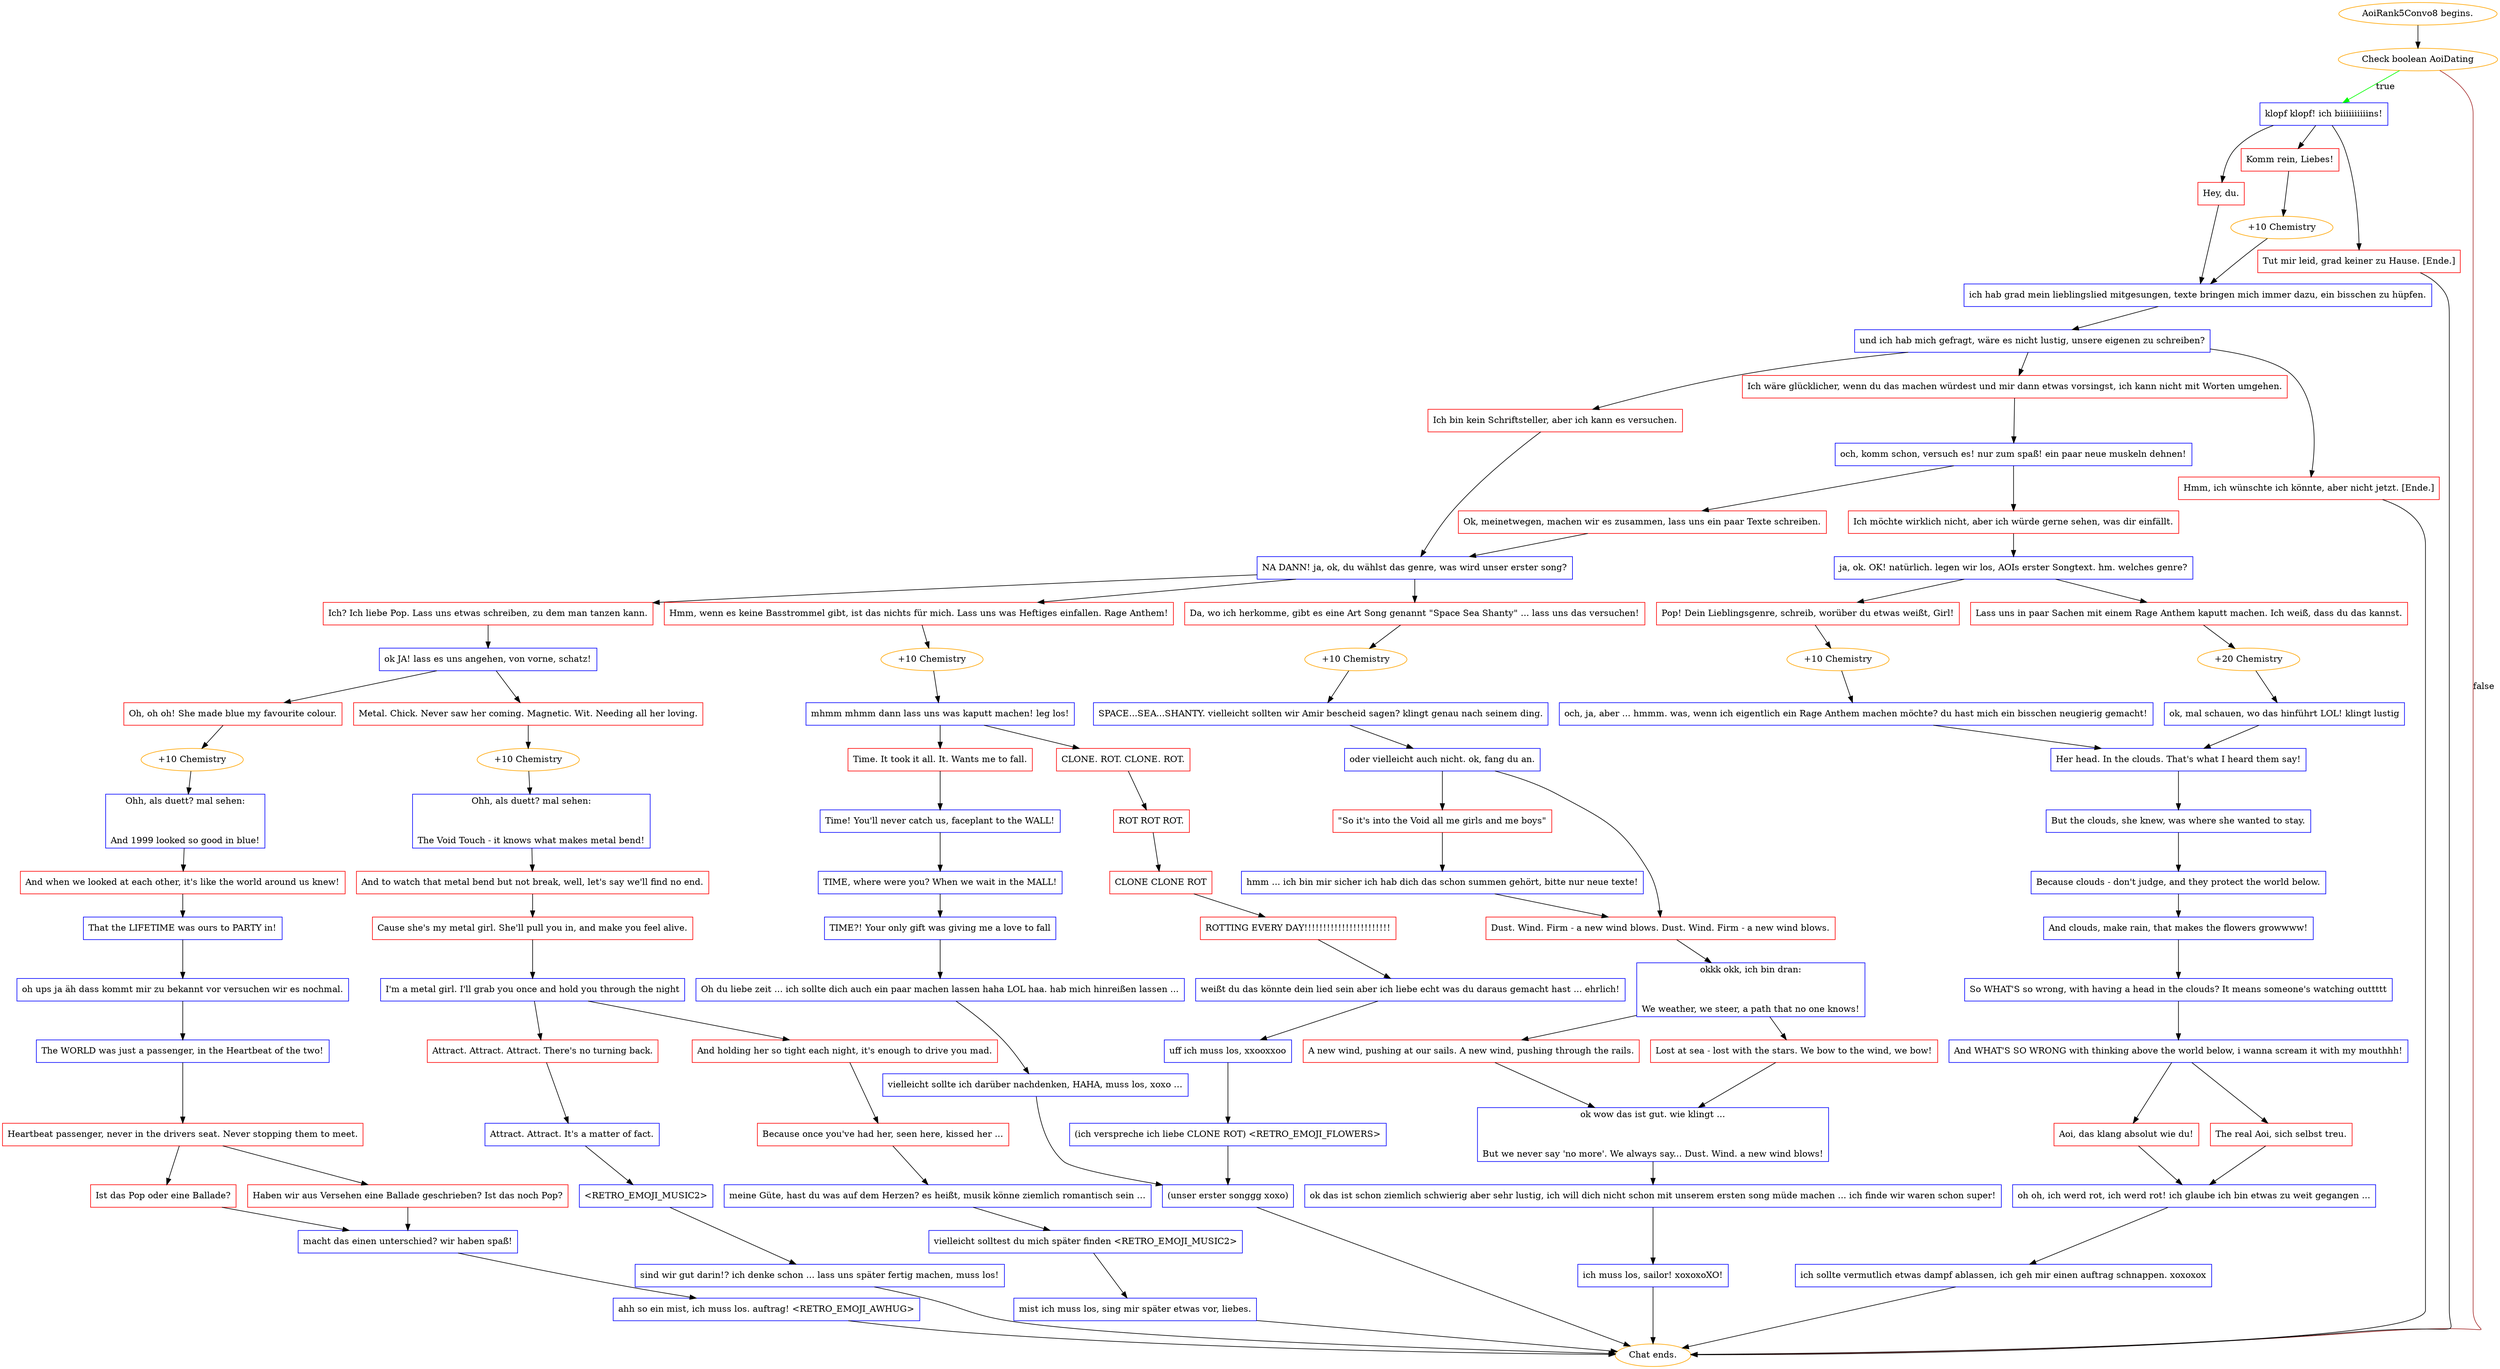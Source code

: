 digraph {
	"AoiRank5Convo8 begins." [color=orange];
		"AoiRank5Convo8 begins." -> j3608589578;
	j3608589578 [label="Check boolean AoiDating",color=orange];
		j3608589578 -> j1915121403 [label=true,color=green];
		j3608589578 -> "Chat ends." [label=false,color=brown];
	j1915121403 [label="klopf klopf! ich biiiiiiiiiins!",shape=box,color=blue];
		j1915121403 -> j4184566193;
		j1915121403 -> j1508960004;
		j1915121403 -> j3196201897;
	"Chat ends." [color=orange];
	j4184566193 [label="Hey, du.",shape=box,color=red];
		j4184566193 -> j838587372;
	j1508960004 [label="Komm rein, Liebes!",shape=box,color=red];
		j1508960004 -> j851894987;
	j3196201897 [label="Tut mir leid, grad keiner zu Hause. [Ende.]",shape=box,color=red];
		j3196201897 -> "Chat ends.";
	j838587372 [label="ich hab grad mein lieblingslied mitgesungen, texte bringen mich immer dazu, ein bisschen zu hüpfen.",shape=box,color=blue];
		j838587372 -> j3356096699;
	j851894987 [label="+10 Chemistry",color=orange];
		j851894987 -> j838587372;
	j3356096699 [label="und ich hab mich gefragt, wäre es nicht lustig, unsere eigenen zu schreiben?",shape=box,color=blue];
		j3356096699 -> j4293766819;
		j3356096699 -> j1779187591;
		j3356096699 -> j652388900;
	j4293766819 [label="Ich bin kein Schriftsteller, aber ich kann es versuchen.",shape=box,color=red];
		j4293766819 -> j96732197;
	j1779187591 [label="Ich wäre glücklicher, wenn du das machen würdest und mir dann etwas vorsingst, ich kann nicht mit Worten umgehen.",shape=box,color=red];
		j1779187591 -> j3675437737;
	j652388900 [label="Hmm, ich wünschte ich könnte, aber nicht jetzt. [Ende.]",shape=box,color=red];
		j652388900 -> "Chat ends.";
	j96732197 [label="NA DANN! ja, ok, du wählst das genre, was wird unser erster song?",shape=box,color=blue];
		j96732197 -> j590978622;
		j96732197 -> j857919682;
		j96732197 -> j1272037363;
	j3675437737 [label="och, komm schon, versuch es! nur zum spaß! ein paar neue muskeln dehnen!",shape=box,color=blue];
		j3675437737 -> j1355572503;
		j3675437737 -> j1210531158;
	j590978622 [label="Ich? Ich liebe Pop. Lass uns etwas schreiben, zu dem man tanzen kann.",shape=box,color=red];
		j590978622 -> j2126469082;
	j857919682 [label="Hmm, wenn es keine Basstrommel gibt, ist das nichts für mich. Lass uns was Heftiges einfallen. Rage Anthem!",shape=box,color=red];
		j857919682 -> j465427584;
	j1272037363 [label="Da, wo ich herkomme, gibt es eine Art Song genannt \"Space Sea Shanty\" ... lass uns das versuchen!",shape=box,color=red];
		j1272037363 -> j1187218083;
	j1355572503 [label="Ok, meinetwegen, machen wir es zusammen, lass uns ein paar Texte schreiben.",shape=box,color=red];
		j1355572503 -> j96732197;
	j1210531158 [label="Ich möchte wirklich nicht, aber ich würde gerne sehen, was dir einfällt.",shape=box,color=red];
		j1210531158 -> j11092074;
	j2126469082 [label="ok JA! lass es uns angehen, von vorne, schatz!",shape=box,color=blue];
		j2126469082 -> j2016192683;
		j2126469082 -> j2383411655;
	j465427584 [label="+10 Chemistry",color=orange];
		j465427584 -> j2156072709;
	j1187218083 [label="+10 Chemistry",color=orange];
		j1187218083 -> j787045823;
	j11092074 [label="ja, ok. OK! natürlich. legen wir los, AOIs erster Songtext. hm. welches genre?",shape=box,color=blue];
		j11092074 -> j1576345415;
		j11092074 -> j1654074806;
	j2016192683 [label="Oh, oh oh! She made blue my favourite colour.",shape=box,color=red];
		j2016192683 -> j3171550922;
	j2383411655 [label="Metal. Chick. Never saw her coming. Magnetic. Wit. Needing all her loving.",shape=box,color=red];
		j2383411655 -> j2251158344;
	j2156072709 [label="mhmm mhmm dann lass uns was kaputt machen! leg los!",shape=box,color=blue];
		j2156072709 -> j1802902484;
		j2156072709 -> j3099137548;
	j787045823 [label="SPACE...SEA...SHANTY. vielleicht sollten wir Amir bescheid sagen? klingt genau nach seinem ding.",shape=box,color=blue];
		j787045823 -> j3617323274;
	j1576345415 [label="Pop! Dein Lieblingsgenre, schreib, worüber du etwas weißt, Girl!",shape=box,color=red];
		j1576345415 -> j2054311051;
	j1654074806 [label="Lass uns in paar Sachen mit einem Rage Anthem kaputt machen. Ich weiß, dass du das kannst.",shape=box,color=red];
		j1654074806 -> j3791974199;
	j3171550922 [label="+10 Chemistry",color=orange];
		j3171550922 -> j2527395174;
	j2251158344 [label="+10 Chemistry",color=orange];
		j2251158344 -> j2954465414;
	j1802902484 [label="Time. It took it all. It. Wants me to fall.",shape=box,color=red];
		j1802902484 -> j1438738136;
	j3099137548 [label="CLONE. ROT. CLONE. ROT.",shape=box,color=red];
		j3099137548 -> j2671732031;
	j3617323274 [label="oder vielleicht auch nicht. ok, fang du an.",shape=box,color=blue];
		j3617323274 -> j126123317;
		j3617323274 -> j3363178152;
	j2054311051 [label="+10 Chemistry",color=orange];
		j2054311051 -> j101458794;
	j3791974199 [label="+20 Chemistry",color=orange];
		j3791974199 -> j504982365;
	j2527395174 [label="Ohh, als duett? mal sehen:

And 1999 looked so good in blue!",shape=box,color=blue];
		j2527395174 -> j2573910995;
	j2954465414 [label="Ohh, als duett? mal sehen:

The Void Touch - it knows what makes metal bend!",shape=box,color=blue];
		j2954465414 -> j4120707055;
	j1438738136 [label="Time! You'll never catch us, faceplant to the WALL!",shape=box,color=blue];
		j1438738136 -> j1691916153;
	j2671732031 [label="ROT ROT ROT.",shape=box,color=red];
		j2671732031 -> j1008416373;
	j126123317 [label="\"So it's into the Void all me girls and me boys\"",shape=box,color=red];
		j126123317 -> j777867688;
	j3363178152 [label="Dust. Wind. Firm - a new wind blows. Dust. Wind. Firm - a new wind blows.",shape=box,color=red];
		j3363178152 -> j2823801704;
	j101458794 [label="och, ja, aber ... hmmm. was, wenn ich eigentlich ein Rage Anthem machen möchte? du hast mich ein bisschen neugierig gemacht!",shape=box,color=blue];
		j101458794 -> j2383980846;
	j504982365 [label="ok, mal schauen, wo das hinführt LOL! klingt lustig",shape=box,color=blue];
		j504982365 -> j2383980846;
	j2573910995 [label="And when we looked at each other, it's like the world around us knew!",shape=box,color=red];
		j2573910995 -> j1582046173;
	j4120707055 [label="And to watch that metal bend but not break, well, let's say we'll find no end.",shape=box,color=red];
		j4120707055 -> j2557160667;
	j1691916153 [label="TIME, where were you? When we wait in the MALL!",shape=box,color=blue];
		j1691916153 -> j840404191;
	j1008416373 [label="CLONE CLONE ROT",shape=box,color=red];
		j1008416373 -> j2943535567;
	j777867688 [label="hmm ... ich bin mir sicher ich hab dich das schon summen gehört, bitte nur neue texte!",shape=box,color=blue];
		j777867688 -> j3363178152;
	j2823801704 [label="okkk okk, ich bin dran:

We weather, we steer, a path that no one knows!",shape=box,color=blue];
		j2823801704 -> j494729392;
		j2823801704 -> j1952207815;
	j2383980846 [label="Her head. In the clouds. That's what I heard them say!",shape=box,color=blue];
		j2383980846 -> j2100769700;
	j1582046173 [label="That the LIFETIME was ours to PARTY in!",shape=box,color=blue];
		j1582046173 -> j1722245692;
	j2557160667 [label="Cause she's my metal girl. She'll pull you in, and make you feel alive.",shape=box,color=red];
		j2557160667 -> j2454532590;
	j840404191 [label="TIME?! Your only gift was giving me a love to fall",shape=box,color=blue];
		j840404191 -> j2725576790;
	j2943535567 [label="ROTTING EVERY DAY!!!!!!!!!!!!!!!!!!!!!!!",shape=box,color=red];
		j2943535567 -> j4179633887;
	j494729392 [label="A new wind, pushing at our sails. A new wind, pushing through the rails.",shape=box,color=red];
		j494729392 -> j4193601998;
	j1952207815 [label="Lost at sea - lost with the stars. We bow to the wind, we bow!",shape=box,color=red];
		j1952207815 -> j4193601998;
	j2100769700 [label="But the clouds, she knew, was where she wanted to stay.",shape=box,color=blue];
		j2100769700 -> j780578005;
	j1722245692 [label="oh ups ja äh dass kommt mir zu bekannt vor versuchen wir es nochmal.",shape=box,color=blue];
		j1722245692 -> j2700494171;
	j2454532590 [label="I'm a metal girl. I'll grab you once and hold you through the night",shape=box,color=blue];
		j2454532590 -> j1580629491;
		j2454532590 -> j3072604020;
	j2725576790 [label="Oh du liebe zeit ... ich sollte dich auch ein paar machen lassen haha LOL haa. hab mich hinreißen lassen ...",shape=box,color=blue];
		j2725576790 -> j2938339752;
	j4179633887 [label="weißt du das könnte dein lied sein aber ich liebe echt was du daraus gemacht hast ... ehrlich!",shape=box,color=blue];
		j4179633887 -> j2645769895;
	j4193601998 [label="ok wow das ist gut. wie klingt ...

But we never say 'no more'. We always say... Dust. Wind. a new wind blows!",shape=box,color=blue];
		j4193601998 -> j3612931434;
	j780578005 [label="Because clouds - don't judge, and they protect the world below.",shape=box,color=blue];
		j780578005 -> j309801786;
	j2700494171 [label="The WORLD was just a passenger, in the Heartbeat of the two!",shape=box,color=blue];
		j2700494171 -> j413467874;
	j1580629491 [label="Attract. Attract. Attract. There's no turning back.",shape=box,color=red];
		j1580629491 -> j1900369818;
	j3072604020 [label="And holding her so tight each night, it's enough to drive you mad.",shape=box,color=red];
		j3072604020 -> j2667806459;
	j2938339752 [label="vielleicht sollte ich darüber nachdenken, HAHA, muss los, xoxo …",shape=box,color=blue];
		j2938339752 -> j2507679997;
	j2645769895 [label="uff ich muss los, xxooxxoo",shape=box,color=blue];
		j2645769895 -> j2037561579;
	j3612931434 [label="ok das ist schon ziemlich schwierig aber sehr lustig, ich will dich nicht schon mit unserem ersten song müde machen ... ich finde wir waren schon super!",shape=box,color=blue];
		j3612931434 -> j3433651574;
	j309801786 [label="And clouds, make rain, that makes the flowers growwww!",shape=box,color=blue];
		j309801786 -> j559768791;
	j413467874 [label="Heartbeat passenger, never in the drivers seat. Never stopping them to meet.",shape=box,color=red];
		j413467874 -> j524093024;
		j413467874 -> j2026201626;
	j1900369818 [label="Attract. Attract. It's a matter of fact.",shape=box,color=blue];
		j1900369818 -> j2454112950;
	j2667806459 [label="Because once you've had her, seen here, kissed her ...",shape=box,color=red];
		j2667806459 -> j4042489031;
	j2507679997 [label="(unser erster songgg xoxo)",shape=box,color=blue];
		j2507679997 -> "Chat ends.";
	j2037561579 [label="(ich verspreche ich liebe CLONE ROT) <RETRO_EMOJI_FLOWERS>",shape=box,color=blue];
		j2037561579 -> j2507679997;
	j3433651574 [label="ich muss los, sailor! xoxoxoXO!",shape=box,color=blue];
		j3433651574 -> "Chat ends.";
	j559768791 [label="So WHAT'S so wrong, with having a head in the clouds? It means someone's watching outtttt",shape=box,color=blue];
		j559768791 -> j1098083063;
	j524093024 [label="Ist das Pop oder eine Ballade?",shape=box,color=red];
		j524093024 -> j4224492042;
	j2026201626 [label="Haben wir aus Versehen eine Ballade geschrieben? Ist das noch Pop?",shape=box,color=red];
		j2026201626 -> j4224492042;
	j2454112950 [label="<RETRO_EMOJI_MUSIC2>",shape=box,color=blue];
		j2454112950 -> j1655715504;
	j4042489031 [label="meine Güte, hast du was auf dem Herzen? es heißt, musik könne ziemlich romantisch sein …",shape=box,color=blue];
		j4042489031 -> j2244756553;
	j1098083063 [label="And WHAT'S SO WRONG with thinking above the world below, i wanna scream it with my mouthhh!",shape=box,color=blue];
		j1098083063 -> j4215417559;
		j1098083063 -> j3494888498;
	j4224492042 [label="macht das einen unterschied? wir haben spaß!",shape=box,color=blue];
		j4224492042 -> j313367448;
	j1655715504 [label="sind wir gut darin!? ich denke schon ... lass uns später fertig machen, muss los!",shape=box,color=blue];
		j1655715504 -> "Chat ends.";
	j2244756553 [label="vielleicht solltest du mich später finden <RETRO_EMOJI_MUSIC2>",shape=box,color=blue];
		j2244756553 -> j3008938661;
	j4215417559 [label="Aoi, das klang absolut wie du!",shape=box,color=red];
		j4215417559 -> j3160997228;
	j3494888498 [label="The real Aoi, sich selbst treu.",shape=box,color=red];
		j3494888498 -> j3160997228;
	j313367448 [label="ahh so ein mist, ich muss los. auftrag! <RETRO_EMOJI_AWHUG>",shape=box,color=blue];
		j313367448 -> "Chat ends.";
	j3008938661 [label="mist ich muss los, sing mir später etwas vor, liebes.",shape=box,color=blue];
		j3008938661 -> "Chat ends.";
	j3160997228 [label="oh oh, ich werd rot, ich werd rot! ich glaube ich bin etwas zu weit gegangen ...",shape=box,color=blue];
		j3160997228 -> j3643470819;
	j3643470819 [label="ich sollte vermutlich etwas dampf ablassen, ich geh mir einen auftrag schnappen. xoxoxox",shape=box,color=blue];
		j3643470819 -> "Chat ends.";
}